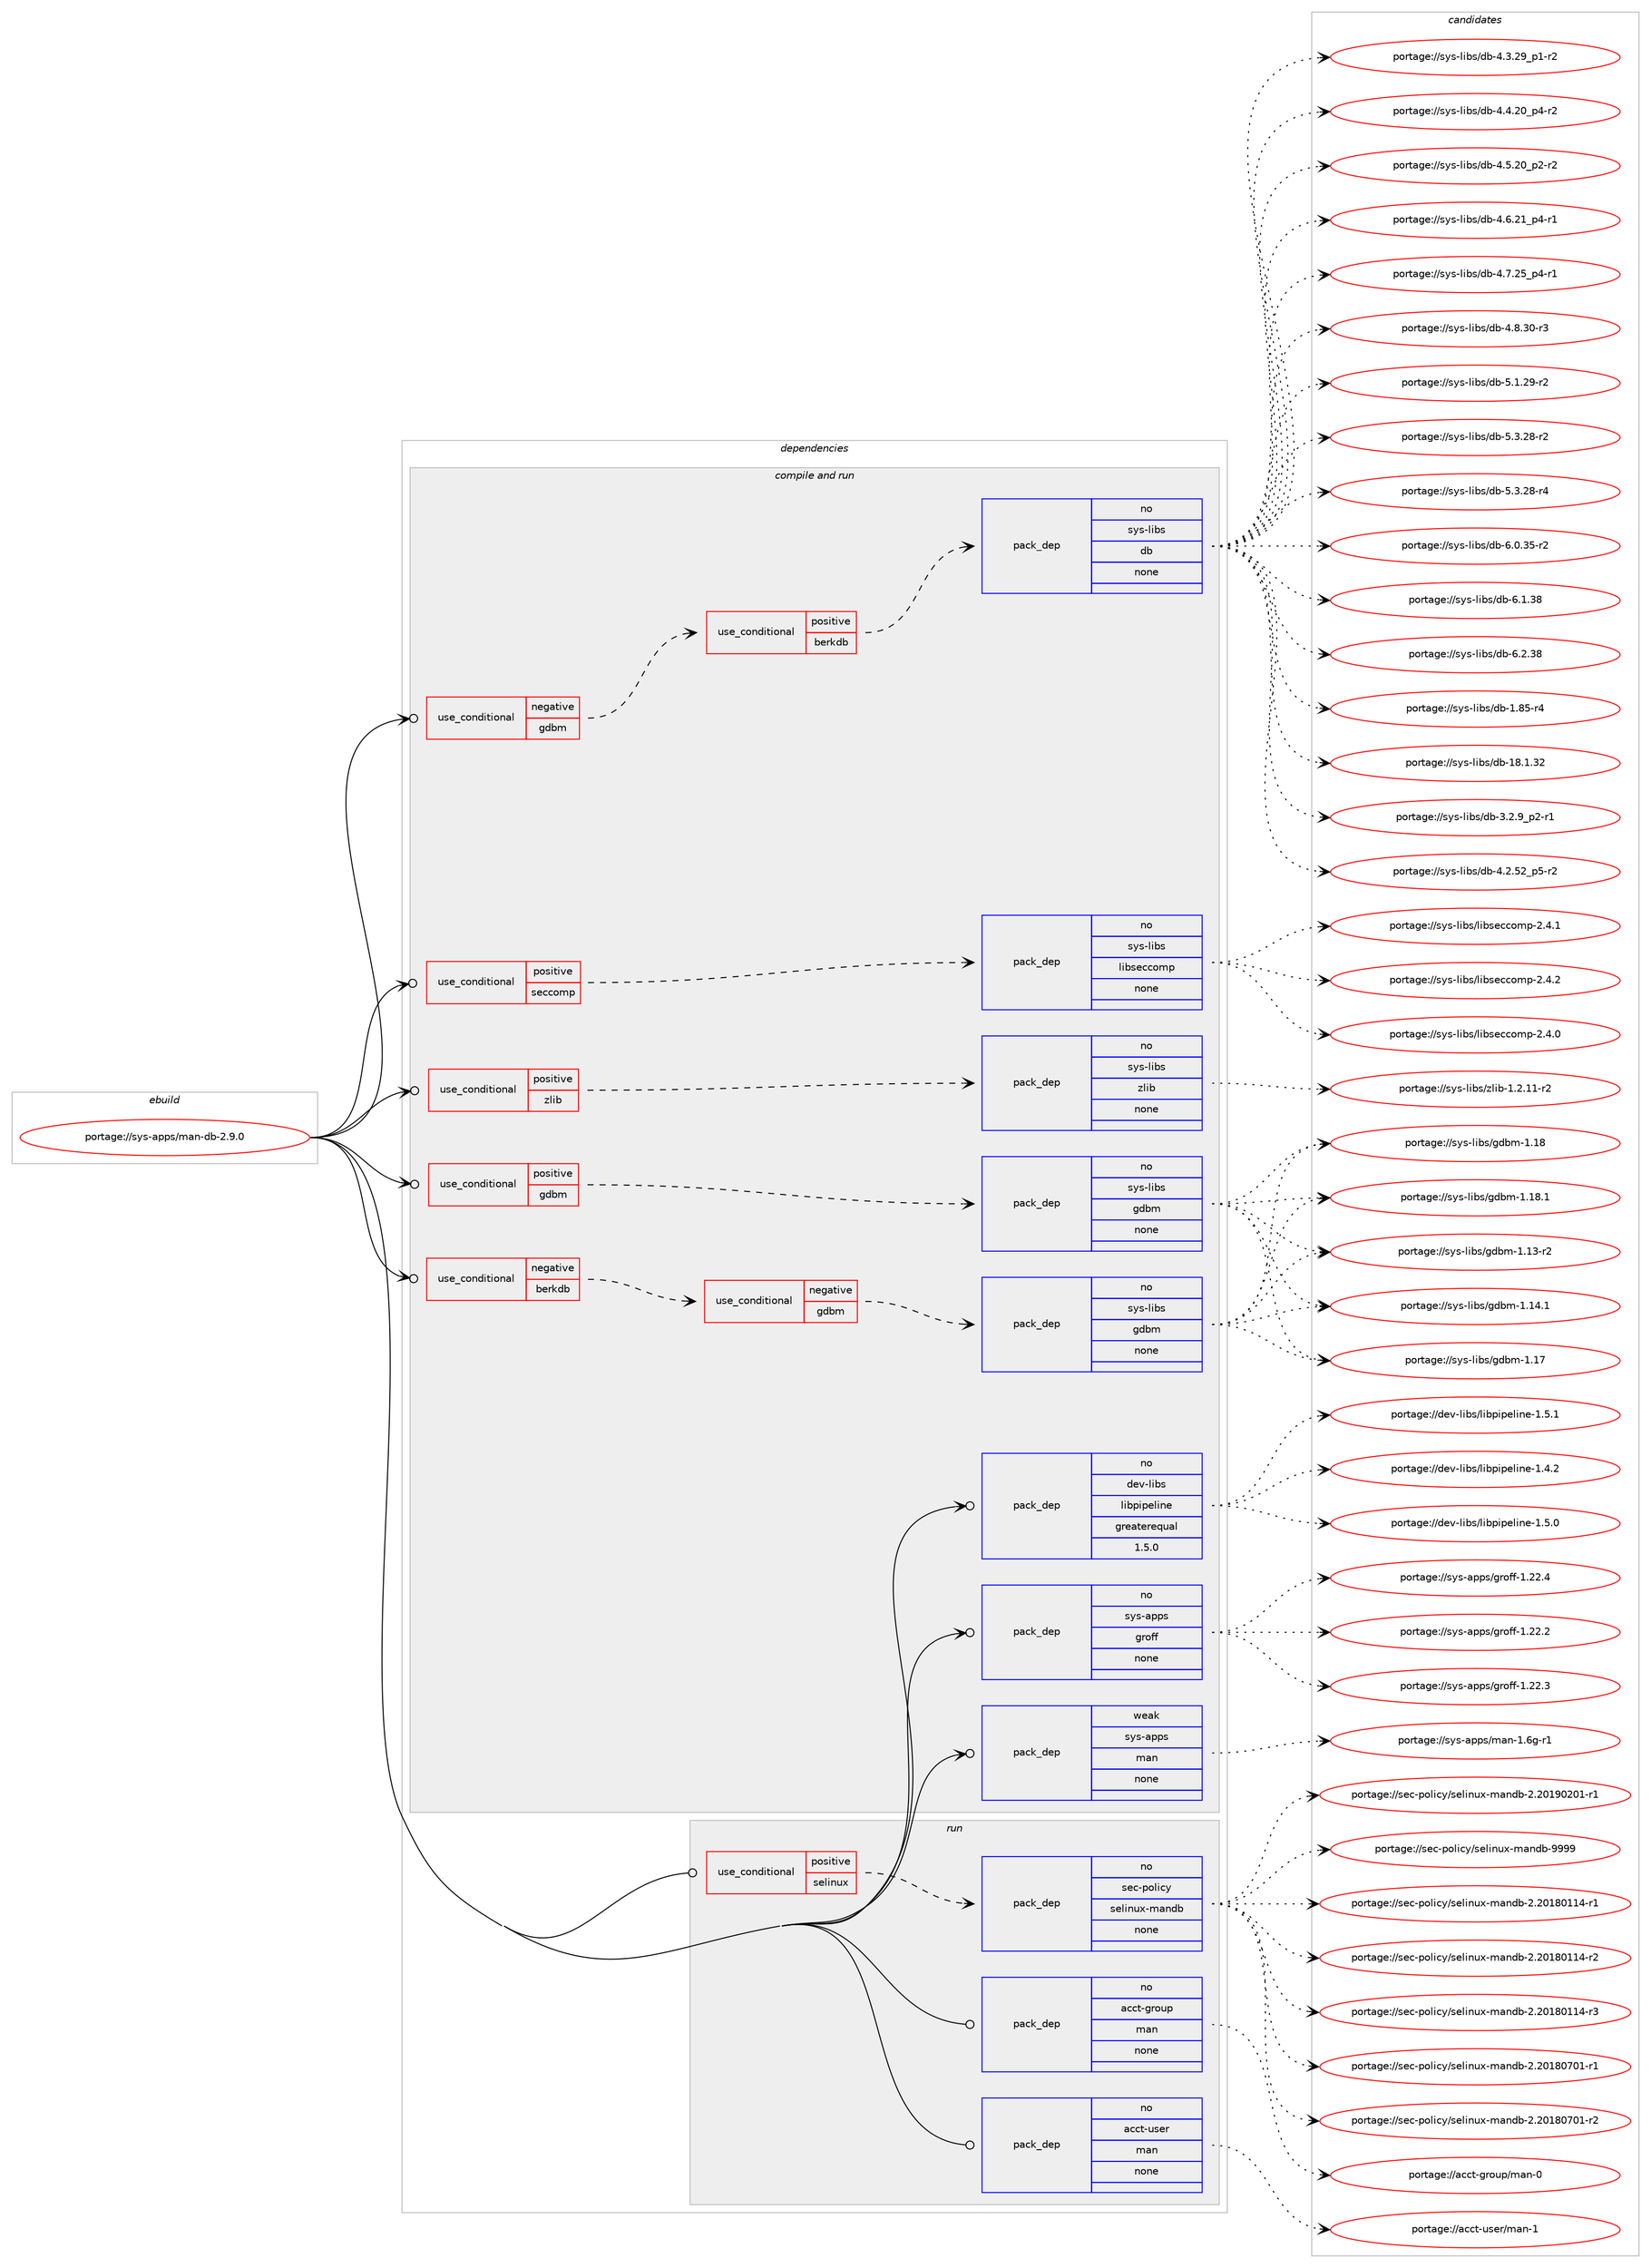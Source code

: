 digraph prolog {

# *************
# Graph options
# *************

newrank=true;
concentrate=true;
compound=true;
graph [rankdir=LR,fontname=Helvetica,fontsize=10,ranksep=1.5];#, ranksep=2.5, nodesep=0.2];
edge  [arrowhead=vee];
node  [fontname=Helvetica,fontsize=10];

# **********
# The ebuild
# **********

subgraph cluster_leftcol {
color=gray;
rank=same;
label=<<i>ebuild</i>>;
id [label="portage://sys-apps/man-db-2.9.0", color=red, width=4, href="../sys-apps/man-db-2.9.0.svg"];
}

# ****************
# The dependencies
# ****************

subgraph cluster_midcol {
color=gray;
label=<<i>dependencies</i>>;
subgraph cluster_compile {
fillcolor="#eeeeee";
style=filled;
label=<<i>compile</i>>;
}
subgraph cluster_compileandrun {
fillcolor="#eeeeee";
style=filled;
label=<<i>compile and run</i>>;
subgraph cond99527 {
dependency409353 [label=<<TABLE BORDER="0" CELLBORDER="1" CELLSPACING="0" CELLPADDING="4"><TR><TD ROWSPAN="3" CELLPADDING="10">use_conditional</TD></TR><TR><TD>negative</TD></TR><TR><TD>berkdb</TD></TR></TABLE>>, shape=none, color=red];
subgraph cond99528 {
dependency409354 [label=<<TABLE BORDER="0" CELLBORDER="1" CELLSPACING="0" CELLPADDING="4"><TR><TD ROWSPAN="3" CELLPADDING="10">use_conditional</TD></TR><TR><TD>negative</TD></TR><TR><TD>gdbm</TD></TR></TABLE>>, shape=none, color=red];
subgraph pack302982 {
dependency409355 [label=<<TABLE BORDER="0" CELLBORDER="1" CELLSPACING="0" CELLPADDING="4" WIDTH="220"><TR><TD ROWSPAN="6" CELLPADDING="30">pack_dep</TD></TR><TR><TD WIDTH="110">no</TD></TR><TR><TD>sys-libs</TD></TR><TR><TD>gdbm</TD></TR><TR><TD>none</TD></TR><TR><TD></TD></TR></TABLE>>, shape=none, color=blue];
}
dependency409354:e -> dependency409355:w [weight=20,style="dashed",arrowhead="vee"];
}
dependency409353:e -> dependency409354:w [weight=20,style="dashed",arrowhead="vee"];
}
id:e -> dependency409353:w [weight=20,style="solid",arrowhead="odotvee"];
subgraph cond99529 {
dependency409356 [label=<<TABLE BORDER="0" CELLBORDER="1" CELLSPACING="0" CELLPADDING="4"><TR><TD ROWSPAN="3" CELLPADDING="10">use_conditional</TD></TR><TR><TD>negative</TD></TR><TR><TD>gdbm</TD></TR></TABLE>>, shape=none, color=red];
subgraph cond99530 {
dependency409357 [label=<<TABLE BORDER="0" CELLBORDER="1" CELLSPACING="0" CELLPADDING="4"><TR><TD ROWSPAN="3" CELLPADDING="10">use_conditional</TD></TR><TR><TD>positive</TD></TR><TR><TD>berkdb</TD></TR></TABLE>>, shape=none, color=red];
subgraph pack302983 {
dependency409358 [label=<<TABLE BORDER="0" CELLBORDER="1" CELLSPACING="0" CELLPADDING="4" WIDTH="220"><TR><TD ROWSPAN="6" CELLPADDING="30">pack_dep</TD></TR><TR><TD WIDTH="110">no</TD></TR><TR><TD>sys-libs</TD></TR><TR><TD>db</TD></TR><TR><TD>none</TD></TR><TR><TD></TD></TR></TABLE>>, shape=none, color=blue];
}
dependency409357:e -> dependency409358:w [weight=20,style="dashed",arrowhead="vee"];
}
dependency409356:e -> dependency409357:w [weight=20,style="dashed",arrowhead="vee"];
}
id:e -> dependency409356:w [weight=20,style="solid",arrowhead="odotvee"];
subgraph cond99531 {
dependency409359 [label=<<TABLE BORDER="0" CELLBORDER="1" CELLSPACING="0" CELLPADDING="4"><TR><TD ROWSPAN="3" CELLPADDING="10">use_conditional</TD></TR><TR><TD>positive</TD></TR><TR><TD>gdbm</TD></TR></TABLE>>, shape=none, color=red];
subgraph pack302984 {
dependency409360 [label=<<TABLE BORDER="0" CELLBORDER="1" CELLSPACING="0" CELLPADDING="4" WIDTH="220"><TR><TD ROWSPAN="6" CELLPADDING="30">pack_dep</TD></TR><TR><TD WIDTH="110">no</TD></TR><TR><TD>sys-libs</TD></TR><TR><TD>gdbm</TD></TR><TR><TD>none</TD></TR><TR><TD></TD></TR></TABLE>>, shape=none, color=blue];
}
dependency409359:e -> dependency409360:w [weight=20,style="dashed",arrowhead="vee"];
}
id:e -> dependency409359:w [weight=20,style="solid",arrowhead="odotvee"];
subgraph cond99532 {
dependency409361 [label=<<TABLE BORDER="0" CELLBORDER="1" CELLSPACING="0" CELLPADDING="4"><TR><TD ROWSPAN="3" CELLPADDING="10">use_conditional</TD></TR><TR><TD>positive</TD></TR><TR><TD>seccomp</TD></TR></TABLE>>, shape=none, color=red];
subgraph pack302985 {
dependency409362 [label=<<TABLE BORDER="0" CELLBORDER="1" CELLSPACING="0" CELLPADDING="4" WIDTH="220"><TR><TD ROWSPAN="6" CELLPADDING="30">pack_dep</TD></TR><TR><TD WIDTH="110">no</TD></TR><TR><TD>sys-libs</TD></TR><TR><TD>libseccomp</TD></TR><TR><TD>none</TD></TR><TR><TD></TD></TR></TABLE>>, shape=none, color=blue];
}
dependency409361:e -> dependency409362:w [weight=20,style="dashed",arrowhead="vee"];
}
id:e -> dependency409361:w [weight=20,style="solid",arrowhead="odotvee"];
subgraph cond99533 {
dependency409363 [label=<<TABLE BORDER="0" CELLBORDER="1" CELLSPACING="0" CELLPADDING="4"><TR><TD ROWSPAN="3" CELLPADDING="10">use_conditional</TD></TR><TR><TD>positive</TD></TR><TR><TD>zlib</TD></TR></TABLE>>, shape=none, color=red];
subgraph pack302986 {
dependency409364 [label=<<TABLE BORDER="0" CELLBORDER="1" CELLSPACING="0" CELLPADDING="4" WIDTH="220"><TR><TD ROWSPAN="6" CELLPADDING="30">pack_dep</TD></TR><TR><TD WIDTH="110">no</TD></TR><TR><TD>sys-libs</TD></TR><TR><TD>zlib</TD></TR><TR><TD>none</TD></TR><TR><TD></TD></TR></TABLE>>, shape=none, color=blue];
}
dependency409363:e -> dependency409364:w [weight=20,style="dashed",arrowhead="vee"];
}
id:e -> dependency409363:w [weight=20,style="solid",arrowhead="odotvee"];
subgraph pack302987 {
dependency409365 [label=<<TABLE BORDER="0" CELLBORDER="1" CELLSPACING="0" CELLPADDING="4" WIDTH="220"><TR><TD ROWSPAN="6" CELLPADDING="30">pack_dep</TD></TR><TR><TD WIDTH="110">no</TD></TR><TR><TD>dev-libs</TD></TR><TR><TD>libpipeline</TD></TR><TR><TD>greaterequal</TD></TR><TR><TD>1.5.0</TD></TR></TABLE>>, shape=none, color=blue];
}
id:e -> dependency409365:w [weight=20,style="solid",arrowhead="odotvee"];
subgraph pack302988 {
dependency409366 [label=<<TABLE BORDER="0" CELLBORDER="1" CELLSPACING="0" CELLPADDING="4" WIDTH="220"><TR><TD ROWSPAN="6" CELLPADDING="30">pack_dep</TD></TR><TR><TD WIDTH="110">no</TD></TR><TR><TD>sys-apps</TD></TR><TR><TD>groff</TD></TR><TR><TD>none</TD></TR><TR><TD></TD></TR></TABLE>>, shape=none, color=blue];
}
id:e -> dependency409366:w [weight=20,style="solid",arrowhead="odotvee"];
subgraph pack302989 {
dependency409367 [label=<<TABLE BORDER="0" CELLBORDER="1" CELLSPACING="0" CELLPADDING="4" WIDTH="220"><TR><TD ROWSPAN="6" CELLPADDING="30">pack_dep</TD></TR><TR><TD WIDTH="110">weak</TD></TR><TR><TD>sys-apps</TD></TR><TR><TD>man</TD></TR><TR><TD>none</TD></TR><TR><TD></TD></TR></TABLE>>, shape=none, color=blue];
}
id:e -> dependency409367:w [weight=20,style="solid",arrowhead="odotvee"];
}
subgraph cluster_run {
fillcolor="#eeeeee";
style=filled;
label=<<i>run</i>>;
subgraph cond99534 {
dependency409368 [label=<<TABLE BORDER="0" CELLBORDER="1" CELLSPACING="0" CELLPADDING="4"><TR><TD ROWSPAN="3" CELLPADDING="10">use_conditional</TD></TR><TR><TD>positive</TD></TR><TR><TD>selinux</TD></TR></TABLE>>, shape=none, color=red];
subgraph pack302990 {
dependency409369 [label=<<TABLE BORDER="0" CELLBORDER="1" CELLSPACING="0" CELLPADDING="4" WIDTH="220"><TR><TD ROWSPAN="6" CELLPADDING="30">pack_dep</TD></TR><TR><TD WIDTH="110">no</TD></TR><TR><TD>sec-policy</TD></TR><TR><TD>selinux-mandb</TD></TR><TR><TD>none</TD></TR><TR><TD></TD></TR></TABLE>>, shape=none, color=blue];
}
dependency409368:e -> dependency409369:w [weight=20,style="dashed",arrowhead="vee"];
}
id:e -> dependency409368:w [weight=20,style="solid",arrowhead="odot"];
subgraph pack302991 {
dependency409370 [label=<<TABLE BORDER="0" CELLBORDER="1" CELLSPACING="0" CELLPADDING="4" WIDTH="220"><TR><TD ROWSPAN="6" CELLPADDING="30">pack_dep</TD></TR><TR><TD WIDTH="110">no</TD></TR><TR><TD>acct-group</TD></TR><TR><TD>man</TD></TR><TR><TD>none</TD></TR><TR><TD></TD></TR></TABLE>>, shape=none, color=blue];
}
id:e -> dependency409370:w [weight=20,style="solid",arrowhead="odot"];
subgraph pack302992 {
dependency409371 [label=<<TABLE BORDER="0" CELLBORDER="1" CELLSPACING="0" CELLPADDING="4" WIDTH="220"><TR><TD ROWSPAN="6" CELLPADDING="30">pack_dep</TD></TR><TR><TD WIDTH="110">no</TD></TR><TR><TD>acct-user</TD></TR><TR><TD>man</TD></TR><TR><TD>none</TD></TR><TR><TD></TD></TR></TABLE>>, shape=none, color=blue];
}
id:e -> dependency409371:w [weight=20,style="solid",arrowhead="odot"];
}
}

# **************
# The candidates
# **************

subgraph cluster_choices {
rank=same;
color=gray;
label=<<i>candidates</i>>;

subgraph choice302982 {
color=black;
nodesep=1;
choiceportage1151211154510810598115471031009810945494649514511450 [label="portage://sys-libs/gdbm-1.13-r2", color=red, width=4,href="../sys-libs/gdbm-1.13-r2.svg"];
choiceportage1151211154510810598115471031009810945494649524649 [label="portage://sys-libs/gdbm-1.14.1", color=red, width=4,href="../sys-libs/gdbm-1.14.1.svg"];
choiceportage115121115451081059811547103100981094549464955 [label="portage://sys-libs/gdbm-1.17", color=red, width=4,href="../sys-libs/gdbm-1.17.svg"];
choiceportage115121115451081059811547103100981094549464956 [label="portage://sys-libs/gdbm-1.18", color=red, width=4,href="../sys-libs/gdbm-1.18.svg"];
choiceportage1151211154510810598115471031009810945494649564649 [label="portage://sys-libs/gdbm-1.18.1", color=red, width=4,href="../sys-libs/gdbm-1.18.1.svg"];
dependency409355:e -> choiceportage1151211154510810598115471031009810945494649514511450:w [style=dotted,weight="100"];
dependency409355:e -> choiceportage1151211154510810598115471031009810945494649524649:w [style=dotted,weight="100"];
dependency409355:e -> choiceportage115121115451081059811547103100981094549464955:w [style=dotted,weight="100"];
dependency409355:e -> choiceportage115121115451081059811547103100981094549464956:w [style=dotted,weight="100"];
dependency409355:e -> choiceportage1151211154510810598115471031009810945494649564649:w [style=dotted,weight="100"];
}
subgraph choice302983 {
color=black;
nodesep=1;
choiceportage1151211154510810598115471009845494656534511452 [label="portage://sys-libs/db-1.85-r4", color=red, width=4,href="../sys-libs/db-1.85-r4.svg"];
choiceportage115121115451081059811547100984549564649465150 [label="portage://sys-libs/db-18.1.32", color=red, width=4,href="../sys-libs/db-18.1.32.svg"];
choiceportage1151211154510810598115471009845514650465795112504511449 [label="portage://sys-libs/db-3.2.9_p2-r1", color=red, width=4,href="../sys-libs/db-3.2.9_p2-r1.svg"];
choiceportage115121115451081059811547100984552465046535095112534511450 [label="portage://sys-libs/db-4.2.52_p5-r2", color=red, width=4,href="../sys-libs/db-4.2.52_p5-r2.svg"];
choiceportage115121115451081059811547100984552465146505795112494511450 [label="portage://sys-libs/db-4.3.29_p1-r2", color=red, width=4,href="../sys-libs/db-4.3.29_p1-r2.svg"];
choiceportage115121115451081059811547100984552465246504895112524511450 [label="portage://sys-libs/db-4.4.20_p4-r2", color=red, width=4,href="../sys-libs/db-4.4.20_p4-r2.svg"];
choiceportage115121115451081059811547100984552465346504895112504511450 [label="portage://sys-libs/db-4.5.20_p2-r2", color=red, width=4,href="../sys-libs/db-4.5.20_p2-r2.svg"];
choiceportage115121115451081059811547100984552465446504995112524511449 [label="portage://sys-libs/db-4.6.21_p4-r1", color=red, width=4,href="../sys-libs/db-4.6.21_p4-r1.svg"];
choiceportage115121115451081059811547100984552465546505395112524511449 [label="portage://sys-libs/db-4.7.25_p4-r1", color=red, width=4,href="../sys-libs/db-4.7.25_p4-r1.svg"];
choiceportage11512111545108105981154710098455246564651484511451 [label="portage://sys-libs/db-4.8.30-r3", color=red, width=4,href="../sys-libs/db-4.8.30-r3.svg"];
choiceportage11512111545108105981154710098455346494650574511450 [label="portage://sys-libs/db-5.1.29-r2", color=red, width=4,href="../sys-libs/db-5.1.29-r2.svg"];
choiceportage11512111545108105981154710098455346514650564511450 [label="portage://sys-libs/db-5.3.28-r2", color=red, width=4,href="../sys-libs/db-5.3.28-r2.svg"];
choiceportage11512111545108105981154710098455346514650564511452 [label="portage://sys-libs/db-5.3.28-r4", color=red, width=4,href="../sys-libs/db-5.3.28-r4.svg"];
choiceportage11512111545108105981154710098455446484651534511450 [label="portage://sys-libs/db-6.0.35-r2", color=red, width=4,href="../sys-libs/db-6.0.35-r2.svg"];
choiceportage1151211154510810598115471009845544649465156 [label="portage://sys-libs/db-6.1.38", color=red, width=4,href="../sys-libs/db-6.1.38.svg"];
choiceportage1151211154510810598115471009845544650465156 [label="portage://sys-libs/db-6.2.38", color=red, width=4,href="../sys-libs/db-6.2.38.svg"];
dependency409358:e -> choiceportage1151211154510810598115471009845494656534511452:w [style=dotted,weight="100"];
dependency409358:e -> choiceportage115121115451081059811547100984549564649465150:w [style=dotted,weight="100"];
dependency409358:e -> choiceportage1151211154510810598115471009845514650465795112504511449:w [style=dotted,weight="100"];
dependency409358:e -> choiceportage115121115451081059811547100984552465046535095112534511450:w [style=dotted,weight="100"];
dependency409358:e -> choiceportage115121115451081059811547100984552465146505795112494511450:w [style=dotted,weight="100"];
dependency409358:e -> choiceportage115121115451081059811547100984552465246504895112524511450:w [style=dotted,weight="100"];
dependency409358:e -> choiceportage115121115451081059811547100984552465346504895112504511450:w [style=dotted,weight="100"];
dependency409358:e -> choiceportage115121115451081059811547100984552465446504995112524511449:w [style=dotted,weight="100"];
dependency409358:e -> choiceportage115121115451081059811547100984552465546505395112524511449:w [style=dotted,weight="100"];
dependency409358:e -> choiceportage11512111545108105981154710098455246564651484511451:w [style=dotted,weight="100"];
dependency409358:e -> choiceportage11512111545108105981154710098455346494650574511450:w [style=dotted,weight="100"];
dependency409358:e -> choiceportage11512111545108105981154710098455346514650564511450:w [style=dotted,weight="100"];
dependency409358:e -> choiceportage11512111545108105981154710098455346514650564511452:w [style=dotted,weight="100"];
dependency409358:e -> choiceportage11512111545108105981154710098455446484651534511450:w [style=dotted,weight="100"];
dependency409358:e -> choiceportage1151211154510810598115471009845544649465156:w [style=dotted,weight="100"];
dependency409358:e -> choiceportage1151211154510810598115471009845544650465156:w [style=dotted,weight="100"];
}
subgraph choice302984 {
color=black;
nodesep=1;
choiceportage1151211154510810598115471031009810945494649514511450 [label="portage://sys-libs/gdbm-1.13-r2", color=red, width=4,href="../sys-libs/gdbm-1.13-r2.svg"];
choiceportage1151211154510810598115471031009810945494649524649 [label="portage://sys-libs/gdbm-1.14.1", color=red, width=4,href="../sys-libs/gdbm-1.14.1.svg"];
choiceportage115121115451081059811547103100981094549464955 [label="portage://sys-libs/gdbm-1.17", color=red, width=4,href="../sys-libs/gdbm-1.17.svg"];
choiceportage115121115451081059811547103100981094549464956 [label="portage://sys-libs/gdbm-1.18", color=red, width=4,href="../sys-libs/gdbm-1.18.svg"];
choiceportage1151211154510810598115471031009810945494649564649 [label="portage://sys-libs/gdbm-1.18.1", color=red, width=4,href="../sys-libs/gdbm-1.18.1.svg"];
dependency409360:e -> choiceportage1151211154510810598115471031009810945494649514511450:w [style=dotted,weight="100"];
dependency409360:e -> choiceportage1151211154510810598115471031009810945494649524649:w [style=dotted,weight="100"];
dependency409360:e -> choiceportage115121115451081059811547103100981094549464955:w [style=dotted,weight="100"];
dependency409360:e -> choiceportage115121115451081059811547103100981094549464956:w [style=dotted,weight="100"];
dependency409360:e -> choiceportage1151211154510810598115471031009810945494649564649:w [style=dotted,weight="100"];
}
subgraph choice302985 {
color=black;
nodesep=1;
choiceportage115121115451081059811547108105981151019999111109112455046524648 [label="portage://sys-libs/libseccomp-2.4.0", color=red, width=4,href="../sys-libs/libseccomp-2.4.0.svg"];
choiceportage115121115451081059811547108105981151019999111109112455046524649 [label="portage://sys-libs/libseccomp-2.4.1", color=red, width=4,href="../sys-libs/libseccomp-2.4.1.svg"];
choiceportage115121115451081059811547108105981151019999111109112455046524650 [label="portage://sys-libs/libseccomp-2.4.2", color=red, width=4,href="../sys-libs/libseccomp-2.4.2.svg"];
dependency409362:e -> choiceportage115121115451081059811547108105981151019999111109112455046524648:w [style=dotted,weight="100"];
dependency409362:e -> choiceportage115121115451081059811547108105981151019999111109112455046524649:w [style=dotted,weight="100"];
dependency409362:e -> choiceportage115121115451081059811547108105981151019999111109112455046524650:w [style=dotted,weight="100"];
}
subgraph choice302986 {
color=black;
nodesep=1;
choiceportage11512111545108105981154712210810598454946504649494511450 [label="portage://sys-libs/zlib-1.2.11-r2", color=red, width=4,href="../sys-libs/zlib-1.2.11-r2.svg"];
dependency409364:e -> choiceportage11512111545108105981154712210810598454946504649494511450:w [style=dotted,weight="100"];
}
subgraph choice302987 {
color=black;
nodesep=1;
choiceportage10010111845108105981154710810598112105112101108105110101454946524650 [label="portage://dev-libs/libpipeline-1.4.2", color=red, width=4,href="../dev-libs/libpipeline-1.4.2.svg"];
choiceportage10010111845108105981154710810598112105112101108105110101454946534648 [label="portage://dev-libs/libpipeline-1.5.0", color=red, width=4,href="../dev-libs/libpipeline-1.5.0.svg"];
choiceportage10010111845108105981154710810598112105112101108105110101454946534649 [label="portage://dev-libs/libpipeline-1.5.1", color=red, width=4,href="../dev-libs/libpipeline-1.5.1.svg"];
dependency409365:e -> choiceportage10010111845108105981154710810598112105112101108105110101454946524650:w [style=dotted,weight="100"];
dependency409365:e -> choiceportage10010111845108105981154710810598112105112101108105110101454946534648:w [style=dotted,weight="100"];
dependency409365:e -> choiceportage10010111845108105981154710810598112105112101108105110101454946534649:w [style=dotted,weight="100"];
}
subgraph choice302988 {
color=black;
nodesep=1;
choiceportage11512111545971121121154710311411110210245494650504650 [label="portage://sys-apps/groff-1.22.2", color=red, width=4,href="../sys-apps/groff-1.22.2.svg"];
choiceportage11512111545971121121154710311411110210245494650504651 [label="portage://sys-apps/groff-1.22.3", color=red, width=4,href="../sys-apps/groff-1.22.3.svg"];
choiceportage11512111545971121121154710311411110210245494650504652 [label="portage://sys-apps/groff-1.22.4", color=red, width=4,href="../sys-apps/groff-1.22.4.svg"];
dependency409366:e -> choiceportage11512111545971121121154710311411110210245494650504650:w [style=dotted,weight="100"];
dependency409366:e -> choiceportage11512111545971121121154710311411110210245494650504651:w [style=dotted,weight="100"];
dependency409366:e -> choiceportage11512111545971121121154710311411110210245494650504652:w [style=dotted,weight="100"];
}
subgraph choice302989 {
color=black;
nodesep=1;
choiceportage11512111545971121121154710997110454946541034511449 [label="portage://sys-apps/man-1.6g-r1", color=red, width=4,href="../sys-apps/man-1.6g-r1.svg"];
dependency409367:e -> choiceportage11512111545971121121154710997110454946541034511449:w [style=dotted,weight="100"];
}
subgraph choice302990 {
color=black;
nodesep=1;
choiceportage1151019945112111108105991214711510110810511011712045109971101009845504650484956484949524511449 [label="portage://sec-policy/selinux-mandb-2.20180114-r1", color=red, width=4,href="../sec-policy/selinux-mandb-2.20180114-r1.svg"];
choiceportage1151019945112111108105991214711510110810511011712045109971101009845504650484956484949524511450 [label="portage://sec-policy/selinux-mandb-2.20180114-r2", color=red, width=4,href="../sec-policy/selinux-mandb-2.20180114-r2.svg"];
choiceportage1151019945112111108105991214711510110810511011712045109971101009845504650484956484949524511451 [label="portage://sec-policy/selinux-mandb-2.20180114-r3", color=red, width=4,href="../sec-policy/selinux-mandb-2.20180114-r3.svg"];
choiceportage1151019945112111108105991214711510110810511011712045109971101009845504650484956485548494511449 [label="portage://sec-policy/selinux-mandb-2.20180701-r1", color=red, width=4,href="../sec-policy/selinux-mandb-2.20180701-r1.svg"];
choiceportage1151019945112111108105991214711510110810511011712045109971101009845504650484956485548494511450 [label="portage://sec-policy/selinux-mandb-2.20180701-r2", color=red, width=4,href="../sec-policy/selinux-mandb-2.20180701-r2.svg"];
choiceportage1151019945112111108105991214711510110810511011712045109971101009845504650484957485048494511449 [label="portage://sec-policy/selinux-mandb-2.20190201-r1", color=red, width=4,href="../sec-policy/selinux-mandb-2.20190201-r1.svg"];
choiceportage115101994511211110810599121471151011081051101171204510997110100984557575757 [label="portage://sec-policy/selinux-mandb-9999", color=red, width=4,href="../sec-policy/selinux-mandb-9999.svg"];
dependency409369:e -> choiceportage1151019945112111108105991214711510110810511011712045109971101009845504650484956484949524511449:w [style=dotted,weight="100"];
dependency409369:e -> choiceportage1151019945112111108105991214711510110810511011712045109971101009845504650484956484949524511450:w [style=dotted,weight="100"];
dependency409369:e -> choiceportage1151019945112111108105991214711510110810511011712045109971101009845504650484956484949524511451:w [style=dotted,weight="100"];
dependency409369:e -> choiceportage1151019945112111108105991214711510110810511011712045109971101009845504650484956485548494511449:w [style=dotted,weight="100"];
dependency409369:e -> choiceportage1151019945112111108105991214711510110810511011712045109971101009845504650484956485548494511450:w [style=dotted,weight="100"];
dependency409369:e -> choiceportage1151019945112111108105991214711510110810511011712045109971101009845504650484957485048494511449:w [style=dotted,weight="100"];
dependency409369:e -> choiceportage115101994511211110810599121471151011081051101171204510997110100984557575757:w [style=dotted,weight="100"];
}
subgraph choice302991 {
color=black;
nodesep=1;
choiceportage9799991164510311411111711247109971104548 [label="portage://acct-group/man-0", color=red, width=4,href="../acct-group/man-0.svg"];
dependency409370:e -> choiceportage9799991164510311411111711247109971104548:w [style=dotted,weight="100"];
}
subgraph choice302992 {
color=black;
nodesep=1;
choiceportage9799991164511711510111447109971104549 [label="portage://acct-user/man-1", color=red, width=4,href="../acct-user/man-1.svg"];
dependency409371:e -> choiceportage9799991164511711510111447109971104549:w [style=dotted,weight="100"];
}
}

}
